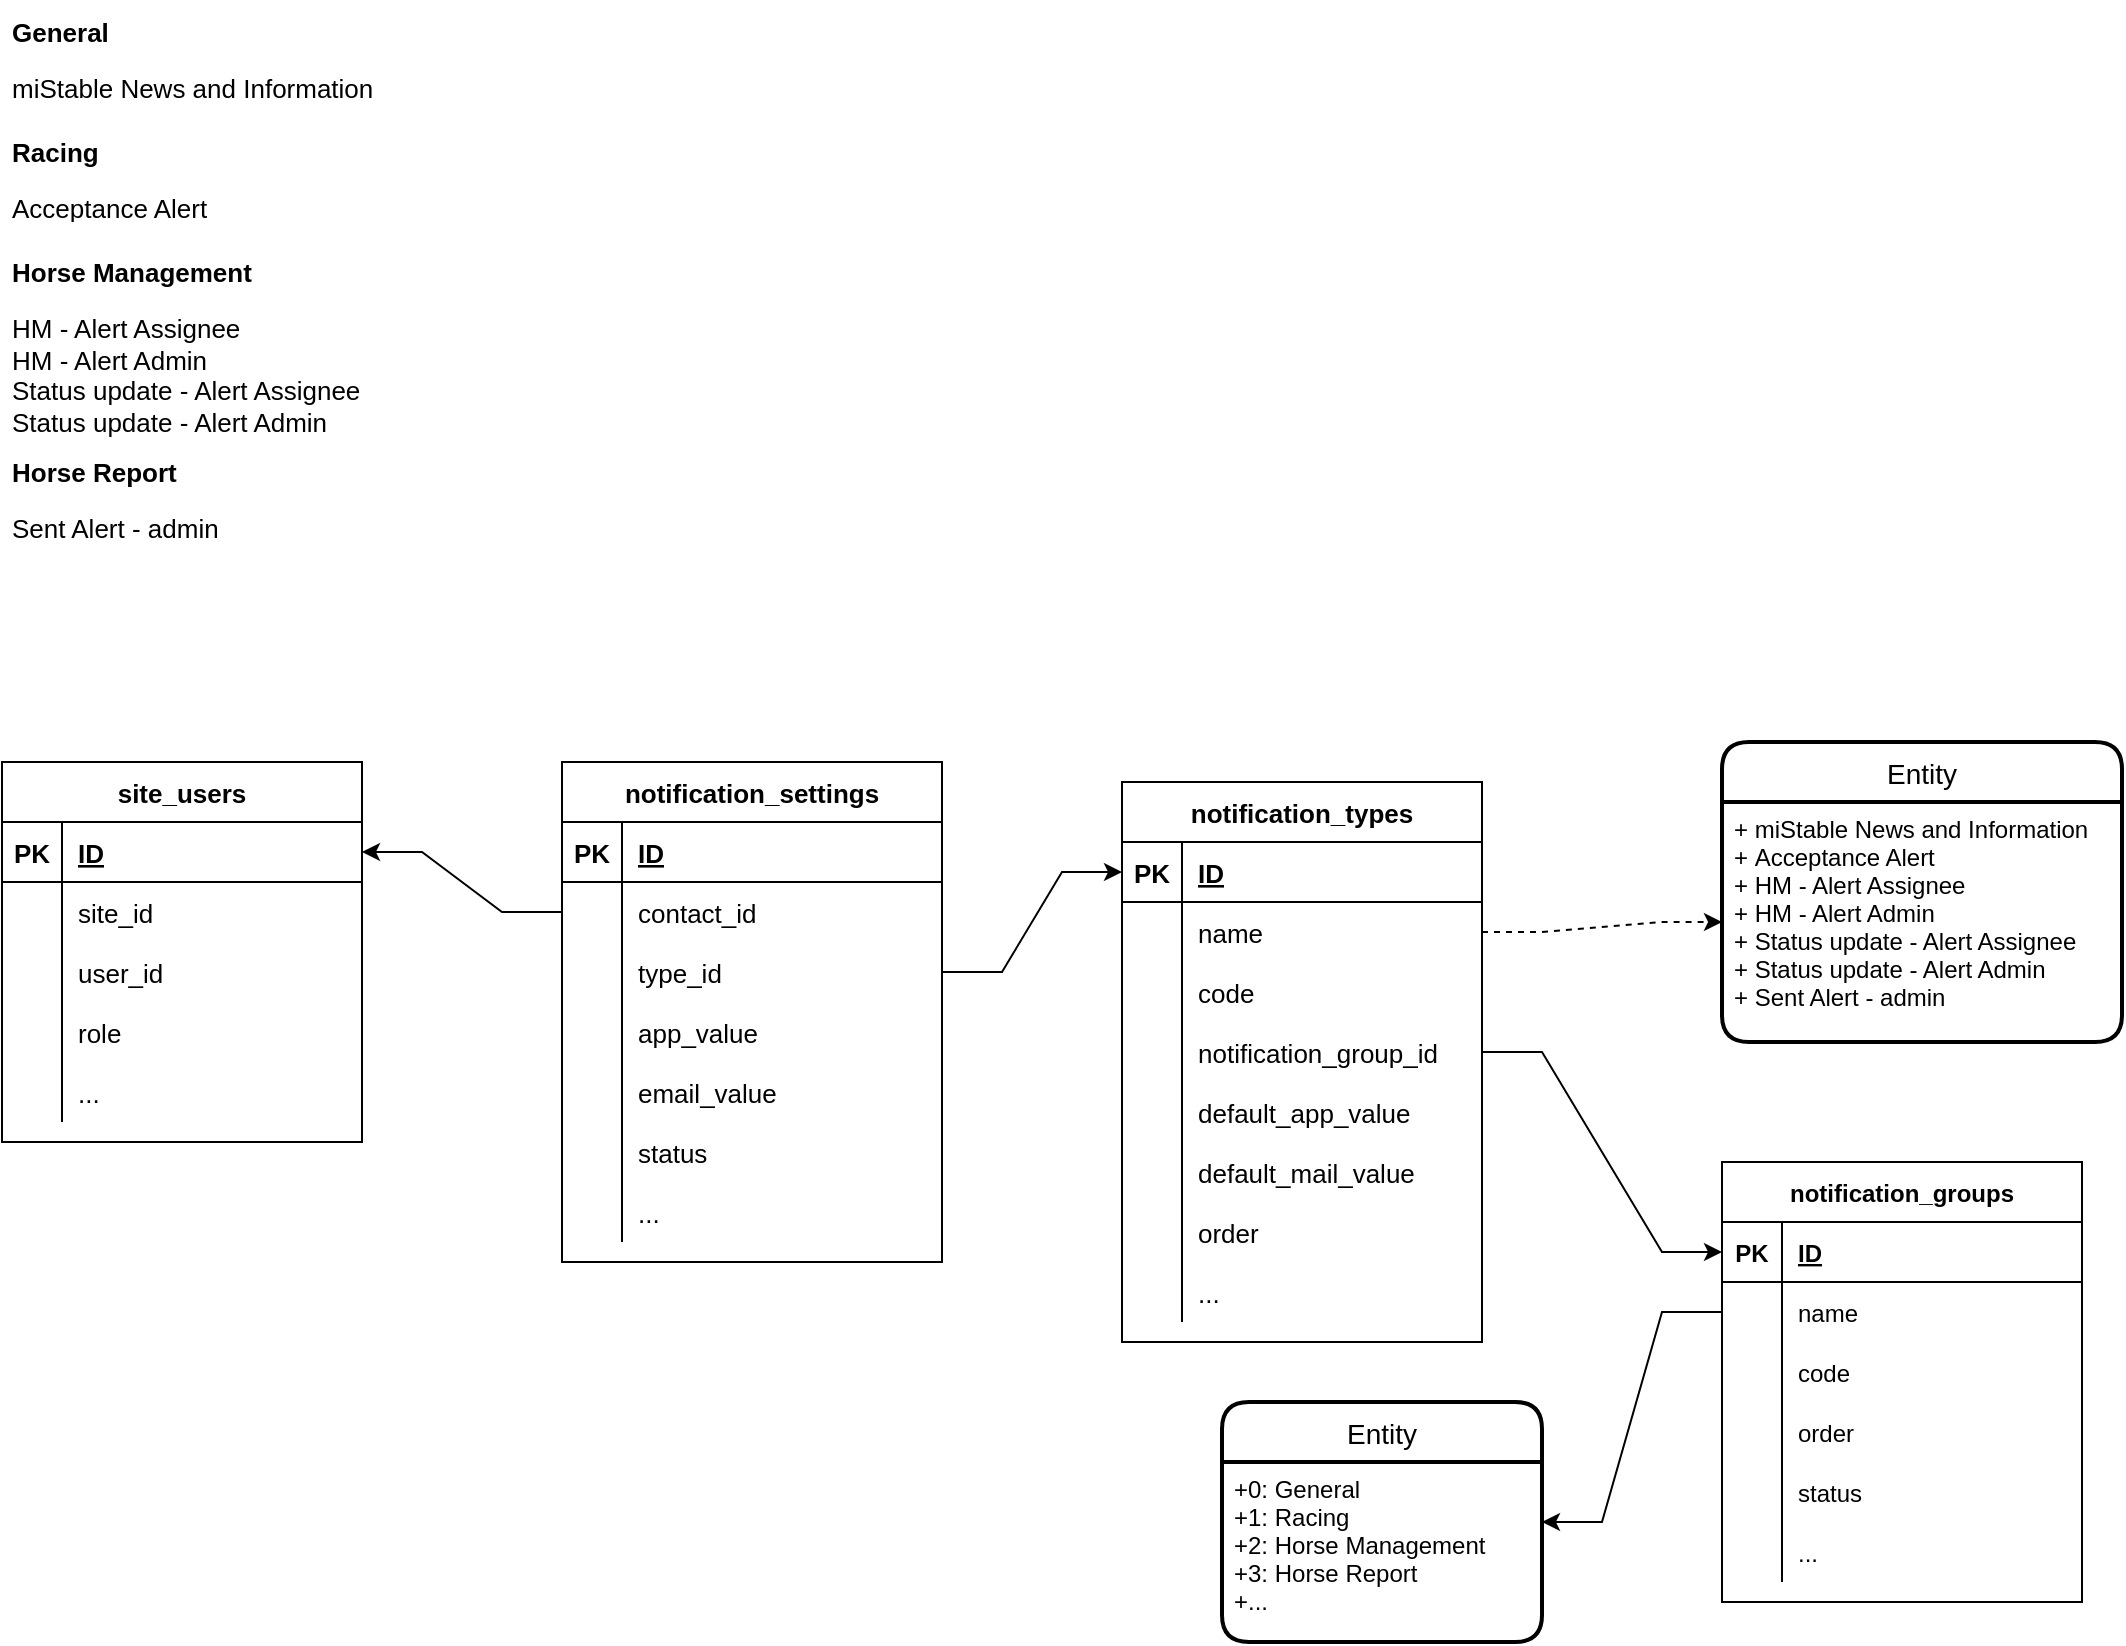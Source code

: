 <mxfile version="17.3.0" type="github">
  <diagram id="dDVrCmuTGW21ft8TkOyH" name="Page-1">
    <mxGraphModel dx="1183" dy="705" grid="1" gridSize="10" guides="1" tooltips="1" connect="1" arrows="1" fold="1" page="1" pageScale="1" pageWidth="1920" pageHeight="1200" background="none" math="0" shadow="0">
      <root>
        <mxCell id="0" />
        <mxCell id="1" parent="0" />
        <mxCell id="ISlZDc1GV_iiYRp_qeMH-1" value="&lt;h1 style=&quot;font-size: 13px;&quot;&gt;&lt;font style=&quot;font-size: 13px;&quot;&gt;General&lt;/font&gt;&lt;/h1&gt;&lt;p style=&quot;font-size: 13px;&quot;&gt;&lt;font style=&quot;font-size: 13px;&quot;&gt;miStable News and Information&lt;/font&gt;&lt;/p&gt;" style="text;html=1;strokeColor=none;fillColor=none;spacing=5;spacingTop=-31;whiteSpace=wrap;overflow=hidden;rounded=0;horizontal=1;fontSize=13;" parent="1" vertex="1">
          <mxGeometry x="80" y="40" width="190" height="30" as="geometry" />
        </mxCell>
        <mxCell id="ISlZDc1GV_iiYRp_qeMH-4" value="&lt;h1 style=&quot;font-size: 13px&quot;&gt;&lt;font style=&quot;font-size: 13px&quot;&gt;Racing&lt;/font&gt;&lt;/h1&gt;&lt;p style=&quot;font-size: 13px&quot;&gt;&lt;font style=&quot;font-size: 13px&quot;&gt;Acceptance Alert&lt;/font&gt;&lt;/p&gt;" style="text;html=1;strokeColor=none;fillColor=none;spacing=5;spacingTop=-31;whiteSpace=wrap;overflow=hidden;rounded=0;horizontal=1;fontSize=13;" parent="1" vertex="1">
          <mxGeometry x="80" y="100" width="190" height="30" as="geometry" />
        </mxCell>
        <mxCell id="ISlZDc1GV_iiYRp_qeMH-5" value="&lt;h1 style=&quot;font-size: 13px&quot;&gt;&lt;font style=&quot;font-size: 13px&quot;&gt;Horse Management&lt;/font&gt;&lt;/h1&gt;&lt;p style=&quot;font-size: 13px&quot;&gt;&lt;font style=&quot;font-size: 13px&quot;&gt;HM - Alert Assignee&lt;br&gt;HM - Alert Admin&lt;br&gt;Status update - Alert Assignee&lt;br&gt;Status update - Alert Admin&lt;br&gt;&lt;br&gt;&lt;/font&gt;&lt;/p&gt;" style="text;html=1;strokeColor=none;fillColor=none;spacing=5;spacingTop=-31;whiteSpace=wrap;overflow=hidden;rounded=0;horizontal=1;fontSize=13;" parent="1" vertex="1">
          <mxGeometry x="80" y="160" width="190" height="80" as="geometry" />
        </mxCell>
        <mxCell id="ISlZDc1GV_iiYRp_qeMH-6" value="&lt;h1 style=&quot;font-size: 13px&quot;&gt;&lt;font style=&quot;font-size: 13px&quot;&gt;Horse Report&lt;/font&gt;&lt;/h1&gt;&lt;p style=&quot;font-size: 13px&quot;&gt;&lt;font style=&quot;font-size: 13px&quot;&gt;Sent Alert - admin&lt;br&gt;&lt;br&gt;&lt;/font&gt;&lt;/p&gt;" style="text;html=1;strokeColor=none;fillColor=none;spacing=5;spacingTop=-31;whiteSpace=wrap;overflow=hidden;rounded=0;horizontal=1;fontSize=13;" parent="1" vertex="1">
          <mxGeometry x="80" y="260" width="190" height="30" as="geometry" />
        </mxCell>
        <mxCell id="ISlZDc1GV_iiYRp_qeMH-7" value="site_users" style="shape=table;startSize=30;container=1;collapsible=1;childLayout=tableLayout;fixedRows=1;rowLines=0;fontStyle=1;align=center;resizeLast=1;fontSize=13;" parent="1" vertex="1">
          <mxGeometry x="80" y="400" width="180" height="190" as="geometry" />
        </mxCell>
        <mxCell id="ISlZDc1GV_iiYRp_qeMH-8" value="" style="shape=tableRow;horizontal=0;startSize=0;swimlaneHead=0;swimlaneBody=0;fillColor=none;collapsible=0;dropTarget=0;points=[[0,0.5],[1,0.5]];portConstraint=eastwest;top=0;left=0;right=0;bottom=1;fontSize=13;" parent="ISlZDc1GV_iiYRp_qeMH-7" vertex="1">
          <mxGeometry y="30" width="180" height="30" as="geometry" />
        </mxCell>
        <mxCell id="ISlZDc1GV_iiYRp_qeMH-9" value="PK" style="shape=partialRectangle;connectable=0;fillColor=none;top=0;left=0;bottom=0;right=0;fontStyle=1;overflow=hidden;fontSize=13;" parent="ISlZDc1GV_iiYRp_qeMH-8" vertex="1">
          <mxGeometry width="30" height="30" as="geometry">
            <mxRectangle width="30" height="30" as="alternateBounds" />
          </mxGeometry>
        </mxCell>
        <mxCell id="ISlZDc1GV_iiYRp_qeMH-10" value="ID" style="shape=partialRectangle;connectable=0;fillColor=none;top=0;left=0;bottom=0;right=0;align=left;spacingLeft=6;fontStyle=5;overflow=hidden;fontSize=13;" parent="ISlZDc1GV_iiYRp_qeMH-8" vertex="1">
          <mxGeometry x="30" width="150" height="30" as="geometry">
            <mxRectangle width="150" height="30" as="alternateBounds" />
          </mxGeometry>
        </mxCell>
        <mxCell id="ISlZDc1GV_iiYRp_qeMH-11" value="" style="shape=tableRow;horizontal=0;startSize=0;swimlaneHead=0;swimlaneBody=0;fillColor=none;collapsible=0;dropTarget=0;points=[[0,0.5],[1,0.5]];portConstraint=eastwest;top=0;left=0;right=0;bottom=0;fontSize=13;" parent="ISlZDc1GV_iiYRp_qeMH-7" vertex="1">
          <mxGeometry y="60" width="180" height="30" as="geometry" />
        </mxCell>
        <mxCell id="ISlZDc1GV_iiYRp_qeMH-12" value="" style="shape=partialRectangle;connectable=0;fillColor=none;top=0;left=0;bottom=0;right=0;editable=1;overflow=hidden;fontSize=13;" parent="ISlZDc1GV_iiYRp_qeMH-11" vertex="1">
          <mxGeometry width="30" height="30" as="geometry">
            <mxRectangle width="30" height="30" as="alternateBounds" />
          </mxGeometry>
        </mxCell>
        <mxCell id="ISlZDc1GV_iiYRp_qeMH-13" value="site_id" style="shape=partialRectangle;connectable=0;fillColor=none;top=0;left=0;bottom=0;right=0;align=left;spacingLeft=6;overflow=hidden;fontSize=13;" parent="ISlZDc1GV_iiYRp_qeMH-11" vertex="1">
          <mxGeometry x="30" width="150" height="30" as="geometry">
            <mxRectangle width="150" height="30" as="alternateBounds" />
          </mxGeometry>
        </mxCell>
        <mxCell id="ISlZDc1GV_iiYRp_qeMH-14" value="" style="shape=tableRow;horizontal=0;startSize=0;swimlaneHead=0;swimlaneBody=0;fillColor=none;collapsible=0;dropTarget=0;points=[[0,0.5],[1,0.5]];portConstraint=eastwest;top=0;left=0;right=0;bottom=0;fontSize=13;" parent="ISlZDc1GV_iiYRp_qeMH-7" vertex="1">
          <mxGeometry y="90" width="180" height="30" as="geometry" />
        </mxCell>
        <mxCell id="ISlZDc1GV_iiYRp_qeMH-15" value="" style="shape=partialRectangle;connectable=0;fillColor=none;top=0;left=0;bottom=0;right=0;editable=1;overflow=hidden;fontSize=13;" parent="ISlZDc1GV_iiYRp_qeMH-14" vertex="1">
          <mxGeometry width="30" height="30" as="geometry">
            <mxRectangle width="30" height="30" as="alternateBounds" />
          </mxGeometry>
        </mxCell>
        <mxCell id="ISlZDc1GV_iiYRp_qeMH-16" value="user_id" style="shape=partialRectangle;connectable=0;fillColor=none;top=0;left=0;bottom=0;right=0;align=left;spacingLeft=6;overflow=hidden;fontSize=13;" parent="ISlZDc1GV_iiYRp_qeMH-14" vertex="1">
          <mxGeometry x="30" width="150" height="30" as="geometry">
            <mxRectangle width="150" height="30" as="alternateBounds" />
          </mxGeometry>
        </mxCell>
        <mxCell id="ISlZDc1GV_iiYRp_qeMH-17" value="" style="shape=tableRow;horizontal=0;startSize=0;swimlaneHead=0;swimlaneBody=0;fillColor=none;collapsible=0;dropTarget=0;points=[[0,0.5],[1,0.5]];portConstraint=eastwest;top=0;left=0;right=0;bottom=0;fontSize=13;" parent="ISlZDc1GV_iiYRp_qeMH-7" vertex="1">
          <mxGeometry y="120" width="180" height="30" as="geometry" />
        </mxCell>
        <mxCell id="ISlZDc1GV_iiYRp_qeMH-18" value="" style="shape=partialRectangle;connectable=0;fillColor=none;top=0;left=0;bottom=0;right=0;editable=1;overflow=hidden;fontSize=13;" parent="ISlZDc1GV_iiYRp_qeMH-17" vertex="1">
          <mxGeometry width="30" height="30" as="geometry">
            <mxRectangle width="30" height="30" as="alternateBounds" />
          </mxGeometry>
        </mxCell>
        <mxCell id="ISlZDc1GV_iiYRp_qeMH-19" value="role" style="shape=partialRectangle;connectable=0;fillColor=none;top=0;left=0;bottom=0;right=0;align=left;spacingLeft=6;overflow=hidden;fontSize=13;" parent="ISlZDc1GV_iiYRp_qeMH-17" vertex="1">
          <mxGeometry x="30" width="150" height="30" as="geometry">
            <mxRectangle width="150" height="30" as="alternateBounds" />
          </mxGeometry>
        </mxCell>
        <mxCell id="ISlZDc1GV_iiYRp_qeMH-89" value="" style="shape=tableRow;horizontal=0;startSize=0;swimlaneHead=0;swimlaneBody=0;fillColor=none;collapsible=0;dropTarget=0;points=[[0,0.5],[1,0.5]];portConstraint=eastwest;top=0;left=0;right=0;bottom=0;fontSize=13;" parent="ISlZDc1GV_iiYRp_qeMH-7" vertex="1">
          <mxGeometry y="150" width="180" height="30" as="geometry" />
        </mxCell>
        <mxCell id="ISlZDc1GV_iiYRp_qeMH-90" value="" style="shape=partialRectangle;connectable=0;fillColor=none;top=0;left=0;bottom=0;right=0;editable=1;overflow=hidden;fontSize=13;" parent="ISlZDc1GV_iiYRp_qeMH-89" vertex="1">
          <mxGeometry width="30" height="30" as="geometry">
            <mxRectangle width="30" height="30" as="alternateBounds" />
          </mxGeometry>
        </mxCell>
        <mxCell id="ISlZDc1GV_iiYRp_qeMH-91" value="..." style="shape=partialRectangle;connectable=0;fillColor=none;top=0;left=0;bottom=0;right=0;align=left;spacingLeft=6;overflow=hidden;fontSize=13;" parent="ISlZDc1GV_iiYRp_qeMH-89" vertex="1">
          <mxGeometry x="30" width="150" height="30" as="geometry">
            <mxRectangle width="150" height="30" as="alternateBounds" />
          </mxGeometry>
        </mxCell>
        <mxCell id="ISlZDc1GV_iiYRp_qeMH-39" value="notification_settings" style="shape=table;startSize=30;container=1;collapsible=1;childLayout=tableLayout;fixedRows=1;rowLines=0;fontStyle=1;align=center;resizeLast=1;fontSize=13;" parent="1" vertex="1">
          <mxGeometry x="360" y="400" width="190" height="250" as="geometry" />
        </mxCell>
        <mxCell id="ISlZDc1GV_iiYRp_qeMH-40" value="" style="shape=tableRow;horizontal=0;startSize=0;swimlaneHead=0;swimlaneBody=0;fillColor=none;collapsible=0;dropTarget=0;points=[[0,0.5],[1,0.5]];portConstraint=eastwest;top=0;left=0;right=0;bottom=1;fontSize=13;" parent="ISlZDc1GV_iiYRp_qeMH-39" vertex="1">
          <mxGeometry y="30" width="190" height="30" as="geometry" />
        </mxCell>
        <mxCell id="ISlZDc1GV_iiYRp_qeMH-41" value="PK" style="shape=partialRectangle;connectable=0;fillColor=none;top=0;left=0;bottom=0;right=0;fontStyle=1;overflow=hidden;fontSize=13;" parent="ISlZDc1GV_iiYRp_qeMH-40" vertex="1">
          <mxGeometry width="30" height="30" as="geometry">
            <mxRectangle width="30" height="30" as="alternateBounds" />
          </mxGeometry>
        </mxCell>
        <mxCell id="ISlZDc1GV_iiYRp_qeMH-42" value="ID" style="shape=partialRectangle;connectable=0;fillColor=none;top=0;left=0;bottom=0;right=0;align=left;spacingLeft=6;fontStyle=5;overflow=hidden;fontSize=13;" parent="ISlZDc1GV_iiYRp_qeMH-40" vertex="1">
          <mxGeometry x="30" width="160" height="30" as="geometry">
            <mxRectangle width="160" height="30" as="alternateBounds" />
          </mxGeometry>
        </mxCell>
        <mxCell id="ISlZDc1GV_iiYRp_qeMH-81" value="" style="shape=tableRow;horizontal=0;startSize=0;swimlaneHead=0;swimlaneBody=0;fillColor=none;collapsible=0;dropTarget=0;points=[[0,0.5],[1,0.5]];portConstraint=eastwest;top=0;left=0;right=0;bottom=0;fontSize=13;" parent="ISlZDc1GV_iiYRp_qeMH-39" vertex="1">
          <mxGeometry y="60" width="190" height="30" as="geometry" />
        </mxCell>
        <mxCell id="ISlZDc1GV_iiYRp_qeMH-82" value="" style="shape=partialRectangle;connectable=0;fillColor=none;top=0;left=0;bottom=0;right=0;editable=1;overflow=hidden;fontSize=13;" parent="ISlZDc1GV_iiYRp_qeMH-81" vertex="1">
          <mxGeometry width="30" height="30" as="geometry">
            <mxRectangle width="30" height="30" as="alternateBounds" />
          </mxGeometry>
        </mxCell>
        <mxCell id="ISlZDc1GV_iiYRp_qeMH-83" value="contact_id" style="shape=partialRectangle;connectable=0;fillColor=none;top=0;left=0;bottom=0;right=0;align=left;spacingLeft=6;overflow=hidden;fontSize=13;" parent="ISlZDc1GV_iiYRp_qeMH-81" vertex="1">
          <mxGeometry x="30" width="160" height="30" as="geometry">
            <mxRectangle width="160" height="30" as="alternateBounds" />
          </mxGeometry>
        </mxCell>
        <mxCell id="ISlZDc1GV_iiYRp_qeMH-72" value="" style="shape=tableRow;horizontal=0;startSize=0;swimlaneHead=0;swimlaneBody=0;fillColor=none;collapsible=0;dropTarget=0;points=[[0,0.5],[1,0.5]];portConstraint=eastwest;top=0;left=0;right=0;bottom=0;fontSize=13;" parent="ISlZDc1GV_iiYRp_qeMH-39" vertex="1">
          <mxGeometry y="90" width="190" height="30" as="geometry" />
        </mxCell>
        <mxCell id="ISlZDc1GV_iiYRp_qeMH-73" value="" style="shape=partialRectangle;connectable=0;fillColor=none;top=0;left=0;bottom=0;right=0;editable=1;overflow=hidden;fontSize=13;" parent="ISlZDc1GV_iiYRp_qeMH-72" vertex="1">
          <mxGeometry width="30" height="30" as="geometry">
            <mxRectangle width="30" height="30" as="alternateBounds" />
          </mxGeometry>
        </mxCell>
        <mxCell id="ISlZDc1GV_iiYRp_qeMH-74" value="type_id" style="shape=partialRectangle;connectable=0;fillColor=none;top=0;left=0;bottom=0;right=0;align=left;spacingLeft=6;overflow=hidden;fontSize=13;" parent="ISlZDc1GV_iiYRp_qeMH-72" vertex="1">
          <mxGeometry x="30" width="160" height="30" as="geometry">
            <mxRectangle width="160" height="30" as="alternateBounds" />
          </mxGeometry>
        </mxCell>
        <mxCell id="E7i15bh7eJtp5COzpJAj-7" value="" style="shape=tableRow;horizontal=0;startSize=0;swimlaneHead=0;swimlaneBody=0;fillColor=none;collapsible=0;dropTarget=0;points=[[0,0.5],[1,0.5]];portConstraint=eastwest;top=0;left=0;right=0;bottom=0;fontSize=13;" vertex="1" parent="ISlZDc1GV_iiYRp_qeMH-39">
          <mxGeometry y="120" width="190" height="30" as="geometry" />
        </mxCell>
        <mxCell id="E7i15bh7eJtp5COzpJAj-8" value="" style="shape=partialRectangle;connectable=0;fillColor=none;top=0;left=0;bottom=0;right=0;editable=1;overflow=hidden;fontSize=13;" vertex="1" parent="E7i15bh7eJtp5COzpJAj-7">
          <mxGeometry width="30" height="30" as="geometry">
            <mxRectangle width="30" height="30" as="alternateBounds" />
          </mxGeometry>
        </mxCell>
        <mxCell id="E7i15bh7eJtp5COzpJAj-9" value="app_value" style="shape=partialRectangle;connectable=0;fillColor=none;top=0;left=0;bottom=0;right=0;align=left;spacingLeft=6;overflow=hidden;fontSize=13;" vertex="1" parent="E7i15bh7eJtp5COzpJAj-7">
          <mxGeometry x="30" width="160" height="30" as="geometry">
            <mxRectangle width="160" height="30" as="alternateBounds" />
          </mxGeometry>
        </mxCell>
        <mxCell id="E7i15bh7eJtp5COzpJAj-10" value="" style="shape=tableRow;horizontal=0;startSize=0;swimlaneHead=0;swimlaneBody=0;fillColor=none;collapsible=0;dropTarget=0;points=[[0,0.5],[1,0.5]];portConstraint=eastwest;top=0;left=0;right=0;bottom=0;fontSize=13;" vertex="1" parent="ISlZDc1GV_iiYRp_qeMH-39">
          <mxGeometry y="150" width="190" height="30" as="geometry" />
        </mxCell>
        <mxCell id="E7i15bh7eJtp5COzpJAj-11" value="" style="shape=partialRectangle;connectable=0;fillColor=none;top=0;left=0;bottom=0;right=0;editable=1;overflow=hidden;fontSize=13;" vertex="1" parent="E7i15bh7eJtp5COzpJAj-10">
          <mxGeometry width="30" height="30" as="geometry">
            <mxRectangle width="30" height="30" as="alternateBounds" />
          </mxGeometry>
        </mxCell>
        <mxCell id="E7i15bh7eJtp5COzpJAj-12" value="email_value" style="shape=partialRectangle;connectable=0;fillColor=none;top=0;left=0;bottom=0;right=0;align=left;spacingLeft=6;overflow=hidden;fontSize=13;" vertex="1" parent="E7i15bh7eJtp5COzpJAj-10">
          <mxGeometry x="30" width="160" height="30" as="geometry">
            <mxRectangle width="160" height="30" as="alternateBounds" />
          </mxGeometry>
        </mxCell>
        <mxCell id="E7i15bh7eJtp5COzpJAj-4" value="" style="shape=tableRow;horizontal=0;startSize=0;swimlaneHead=0;swimlaneBody=0;fillColor=none;collapsible=0;dropTarget=0;points=[[0,0.5],[1,0.5]];portConstraint=eastwest;top=0;left=0;right=0;bottom=0;fontSize=13;" vertex="1" parent="ISlZDc1GV_iiYRp_qeMH-39">
          <mxGeometry y="180" width="190" height="30" as="geometry" />
        </mxCell>
        <mxCell id="E7i15bh7eJtp5COzpJAj-5" value="" style="shape=partialRectangle;connectable=0;fillColor=none;top=0;left=0;bottom=0;right=0;editable=1;overflow=hidden;fontSize=13;" vertex="1" parent="E7i15bh7eJtp5COzpJAj-4">
          <mxGeometry width="30" height="30" as="geometry">
            <mxRectangle width="30" height="30" as="alternateBounds" />
          </mxGeometry>
        </mxCell>
        <mxCell id="E7i15bh7eJtp5COzpJAj-6" value="status" style="shape=partialRectangle;connectable=0;fillColor=none;top=0;left=0;bottom=0;right=0;align=left;spacingLeft=6;overflow=hidden;fontSize=13;" vertex="1" parent="E7i15bh7eJtp5COzpJAj-4">
          <mxGeometry x="30" width="160" height="30" as="geometry">
            <mxRectangle width="160" height="30" as="alternateBounds" />
          </mxGeometry>
        </mxCell>
        <mxCell id="ISlZDc1GV_iiYRp_qeMH-96" value="" style="shape=tableRow;horizontal=0;startSize=0;swimlaneHead=0;swimlaneBody=0;fillColor=none;collapsible=0;dropTarget=0;points=[[0,0.5],[1,0.5]];portConstraint=eastwest;top=0;left=0;right=0;bottom=0;fontSize=13;" parent="ISlZDc1GV_iiYRp_qeMH-39" vertex="1">
          <mxGeometry y="210" width="190" height="30" as="geometry" />
        </mxCell>
        <mxCell id="ISlZDc1GV_iiYRp_qeMH-97" value="" style="shape=partialRectangle;connectable=0;fillColor=none;top=0;left=0;bottom=0;right=0;editable=1;overflow=hidden;fontSize=13;" parent="ISlZDc1GV_iiYRp_qeMH-96" vertex="1">
          <mxGeometry width="30" height="30" as="geometry">
            <mxRectangle width="30" height="30" as="alternateBounds" />
          </mxGeometry>
        </mxCell>
        <mxCell id="ISlZDc1GV_iiYRp_qeMH-98" value="..." style="shape=partialRectangle;connectable=0;fillColor=none;top=0;left=0;bottom=0;right=0;align=left;spacingLeft=6;overflow=hidden;fontSize=13;" parent="ISlZDc1GV_iiYRp_qeMH-96" vertex="1">
          <mxGeometry x="30" width="160" height="30" as="geometry">
            <mxRectangle width="160" height="30" as="alternateBounds" />
          </mxGeometry>
        </mxCell>
        <mxCell id="ISlZDc1GV_iiYRp_qeMH-86" value="Entity" style="swimlane;childLayout=stackLayout;horizontal=1;startSize=30;horizontalStack=0;rounded=1;fontSize=14;fontStyle=0;strokeWidth=2;resizeParent=0;resizeLast=1;shadow=0;dashed=0;align=center;" parent="1" vertex="1">
          <mxGeometry x="690" y="720" width="160" height="120" as="geometry" />
        </mxCell>
        <mxCell id="ISlZDc1GV_iiYRp_qeMH-87" value="+0: General&#xa;+1: Racing&#xa;+2: Horse Management&#xa;+3: Horse Report&#xa;+..." style="align=left;strokeColor=none;fillColor=none;spacingLeft=4;fontSize=12;verticalAlign=top;resizable=0;rotatable=0;part=1;" parent="ISlZDc1GV_iiYRp_qeMH-86" vertex="1">
          <mxGeometry y="30" width="160" height="90" as="geometry" />
        </mxCell>
        <mxCell id="ISlZDc1GV_iiYRp_qeMH-103" style="edgeStyle=entityRelationEdgeStyle;rounded=0;orthogonalLoop=1;jettySize=auto;html=1;exitX=0;exitY=0.5;exitDx=0;exitDy=0;entryX=1;entryY=0.5;entryDx=0;entryDy=0;fontSize=13;" parent="1" source="ISlZDc1GV_iiYRp_qeMH-81" target="ISlZDc1GV_iiYRp_qeMH-8" edge="1">
          <mxGeometry relative="1" as="geometry" />
        </mxCell>
        <mxCell id="ISlZDc1GV_iiYRp_qeMH-104" value="notification_types" style="shape=table;startSize=30;container=1;collapsible=1;childLayout=tableLayout;fixedRows=1;rowLines=0;fontStyle=1;align=center;resizeLast=1;fontSize=13;" parent="1" vertex="1">
          <mxGeometry x="640" y="410" width="180" height="280" as="geometry" />
        </mxCell>
        <mxCell id="ISlZDc1GV_iiYRp_qeMH-105" value="" style="shape=tableRow;horizontal=0;startSize=0;swimlaneHead=0;swimlaneBody=0;fillColor=none;collapsible=0;dropTarget=0;points=[[0,0.5],[1,0.5]];portConstraint=eastwest;top=0;left=0;right=0;bottom=1;fontSize=13;" parent="ISlZDc1GV_iiYRp_qeMH-104" vertex="1">
          <mxGeometry y="30" width="180" height="30" as="geometry" />
        </mxCell>
        <mxCell id="ISlZDc1GV_iiYRp_qeMH-106" value="PK" style="shape=partialRectangle;connectable=0;fillColor=none;top=0;left=0;bottom=0;right=0;fontStyle=1;overflow=hidden;fontSize=13;" parent="ISlZDc1GV_iiYRp_qeMH-105" vertex="1">
          <mxGeometry width="30" height="30" as="geometry">
            <mxRectangle width="30" height="30" as="alternateBounds" />
          </mxGeometry>
        </mxCell>
        <mxCell id="ISlZDc1GV_iiYRp_qeMH-107" value="ID" style="shape=partialRectangle;connectable=0;fillColor=none;top=0;left=0;bottom=0;right=0;align=left;spacingLeft=6;fontStyle=5;overflow=hidden;fontSize=13;" parent="ISlZDc1GV_iiYRp_qeMH-105" vertex="1">
          <mxGeometry x="30" width="150" height="30" as="geometry">
            <mxRectangle width="150" height="30" as="alternateBounds" />
          </mxGeometry>
        </mxCell>
        <mxCell id="ISlZDc1GV_iiYRp_qeMH-108" value="" style="shape=tableRow;horizontal=0;startSize=0;swimlaneHead=0;swimlaneBody=0;fillColor=none;collapsible=0;dropTarget=0;points=[[0,0.5],[1,0.5]];portConstraint=eastwest;top=0;left=0;right=0;bottom=0;fontSize=13;" parent="ISlZDc1GV_iiYRp_qeMH-104" vertex="1">
          <mxGeometry y="60" width="180" height="30" as="geometry" />
        </mxCell>
        <mxCell id="ISlZDc1GV_iiYRp_qeMH-109" value="" style="shape=partialRectangle;connectable=0;fillColor=none;top=0;left=0;bottom=0;right=0;editable=1;overflow=hidden;fontSize=13;" parent="ISlZDc1GV_iiYRp_qeMH-108" vertex="1">
          <mxGeometry width="30" height="30" as="geometry">
            <mxRectangle width="30" height="30" as="alternateBounds" />
          </mxGeometry>
        </mxCell>
        <mxCell id="ISlZDc1GV_iiYRp_qeMH-110" value="name" style="shape=partialRectangle;connectable=0;fillColor=none;top=0;left=0;bottom=0;right=0;align=left;spacingLeft=6;overflow=hidden;fontSize=13;" parent="ISlZDc1GV_iiYRp_qeMH-108" vertex="1">
          <mxGeometry x="30" width="150" height="30" as="geometry">
            <mxRectangle width="150" height="30" as="alternateBounds" />
          </mxGeometry>
        </mxCell>
        <mxCell id="E7i15bh7eJtp5COzpJAj-1" value="" style="shape=tableRow;horizontal=0;startSize=0;swimlaneHead=0;swimlaneBody=0;fillColor=none;collapsible=0;dropTarget=0;points=[[0,0.5],[1,0.5]];portConstraint=eastwest;top=0;left=0;right=0;bottom=0;fontSize=13;" vertex="1" parent="ISlZDc1GV_iiYRp_qeMH-104">
          <mxGeometry y="90" width="180" height="30" as="geometry" />
        </mxCell>
        <mxCell id="E7i15bh7eJtp5COzpJAj-2" value="" style="shape=partialRectangle;connectable=0;fillColor=none;top=0;left=0;bottom=0;right=0;editable=1;overflow=hidden;fontSize=13;" vertex="1" parent="E7i15bh7eJtp5COzpJAj-1">
          <mxGeometry width="30" height="30" as="geometry">
            <mxRectangle width="30" height="30" as="alternateBounds" />
          </mxGeometry>
        </mxCell>
        <mxCell id="E7i15bh7eJtp5COzpJAj-3" value="code" style="shape=partialRectangle;connectable=0;fillColor=none;top=0;left=0;bottom=0;right=0;align=left;spacingLeft=6;overflow=hidden;fontSize=13;" vertex="1" parent="E7i15bh7eJtp5COzpJAj-1">
          <mxGeometry x="30" width="150" height="30" as="geometry">
            <mxRectangle width="150" height="30" as="alternateBounds" />
          </mxGeometry>
        </mxCell>
        <mxCell id="ISlZDc1GV_iiYRp_qeMH-57" value="" style="shape=tableRow;horizontal=0;startSize=0;swimlaneHead=0;swimlaneBody=0;fillColor=none;collapsible=0;dropTarget=0;points=[[0,0.5],[1,0.5]];portConstraint=eastwest;top=0;left=0;right=0;bottom=0;fontSize=13;" parent="ISlZDc1GV_iiYRp_qeMH-104" vertex="1">
          <mxGeometry y="120" width="180" height="30" as="geometry" />
        </mxCell>
        <mxCell id="ISlZDc1GV_iiYRp_qeMH-58" value="" style="shape=partialRectangle;connectable=0;fillColor=none;top=0;left=0;bottom=0;right=0;editable=1;overflow=hidden;fontSize=13;" parent="ISlZDc1GV_iiYRp_qeMH-57" vertex="1">
          <mxGeometry width="30" height="30" as="geometry">
            <mxRectangle width="30" height="30" as="alternateBounds" />
          </mxGeometry>
        </mxCell>
        <mxCell id="ISlZDc1GV_iiYRp_qeMH-59" value="notification_group_id" style="shape=partialRectangle;connectable=0;fillColor=none;top=0;left=0;bottom=0;right=0;align=left;spacingLeft=6;overflow=hidden;fontSize=13;" parent="ISlZDc1GV_iiYRp_qeMH-57" vertex="1">
          <mxGeometry x="30" width="150" height="30" as="geometry">
            <mxRectangle width="150" height="30" as="alternateBounds" />
          </mxGeometry>
        </mxCell>
        <mxCell id="ISlZDc1GV_iiYRp_qeMH-114" value="" style="shape=tableRow;horizontal=0;startSize=0;swimlaneHead=0;swimlaneBody=0;fillColor=none;collapsible=0;dropTarget=0;points=[[0,0.5],[1,0.5]];portConstraint=eastwest;top=0;left=0;right=0;bottom=0;fontSize=13;" parent="ISlZDc1GV_iiYRp_qeMH-104" vertex="1">
          <mxGeometry y="150" width="180" height="30" as="geometry" />
        </mxCell>
        <mxCell id="ISlZDc1GV_iiYRp_qeMH-115" value="" style="shape=partialRectangle;connectable=0;fillColor=none;top=0;left=0;bottom=0;right=0;editable=1;overflow=hidden;fontSize=13;" parent="ISlZDc1GV_iiYRp_qeMH-114" vertex="1">
          <mxGeometry width="30" height="30" as="geometry">
            <mxRectangle width="30" height="30" as="alternateBounds" />
          </mxGeometry>
        </mxCell>
        <mxCell id="ISlZDc1GV_iiYRp_qeMH-116" value="default_app_value" style="shape=partialRectangle;connectable=0;fillColor=none;top=0;left=0;bottom=0;right=0;align=left;spacingLeft=6;overflow=hidden;fontSize=13;" parent="ISlZDc1GV_iiYRp_qeMH-114" vertex="1">
          <mxGeometry x="30" width="150" height="30" as="geometry">
            <mxRectangle width="150" height="30" as="alternateBounds" />
          </mxGeometry>
        </mxCell>
        <mxCell id="E7i15bh7eJtp5COzpJAj-31" value="" style="shape=tableRow;horizontal=0;startSize=0;swimlaneHead=0;swimlaneBody=0;fillColor=none;collapsible=0;dropTarget=0;points=[[0,0.5],[1,0.5]];portConstraint=eastwest;top=0;left=0;right=0;bottom=0;fontSize=13;" vertex="1" parent="ISlZDc1GV_iiYRp_qeMH-104">
          <mxGeometry y="180" width="180" height="30" as="geometry" />
        </mxCell>
        <mxCell id="E7i15bh7eJtp5COzpJAj-32" value="" style="shape=partialRectangle;connectable=0;fillColor=none;top=0;left=0;bottom=0;right=0;editable=1;overflow=hidden;fontSize=13;" vertex="1" parent="E7i15bh7eJtp5COzpJAj-31">
          <mxGeometry width="30" height="30" as="geometry">
            <mxRectangle width="30" height="30" as="alternateBounds" />
          </mxGeometry>
        </mxCell>
        <mxCell id="E7i15bh7eJtp5COzpJAj-33" value="default_mail_value" style="shape=partialRectangle;connectable=0;fillColor=none;top=0;left=0;bottom=0;right=0;align=left;spacingLeft=6;overflow=hidden;fontSize=13;" vertex="1" parent="E7i15bh7eJtp5COzpJAj-31">
          <mxGeometry x="30" width="150" height="30" as="geometry">
            <mxRectangle width="150" height="30" as="alternateBounds" />
          </mxGeometry>
        </mxCell>
        <mxCell id="E7i15bh7eJtp5COzpJAj-37" value="" style="shape=tableRow;horizontal=0;startSize=0;swimlaneHead=0;swimlaneBody=0;fillColor=none;collapsible=0;dropTarget=0;points=[[0,0.5],[1,0.5]];portConstraint=eastwest;top=0;left=0;right=0;bottom=0;fontSize=13;" vertex="1" parent="ISlZDc1GV_iiYRp_qeMH-104">
          <mxGeometry y="210" width="180" height="30" as="geometry" />
        </mxCell>
        <mxCell id="E7i15bh7eJtp5COzpJAj-38" value="" style="shape=partialRectangle;connectable=0;fillColor=none;top=0;left=0;bottom=0;right=0;editable=1;overflow=hidden;fontSize=13;" vertex="1" parent="E7i15bh7eJtp5COzpJAj-37">
          <mxGeometry width="30" height="30" as="geometry">
            <mxRectangle width="30" height="30" as="alternateBounds" />
          </mxGeometry>
        </mxCell>
        <mxCell id="E7i15bh7eJtp5COzpJAj-39" value="order" style="shape=partialRectangle;connectable=0;fillColor=none;top=0;left=0;bottom=0;right=0;align=left;spacingLeft=6;overflow=hidden;fontSize=13;" vertex="1" parent="E7i15bh7eJtp5COzpJAj-37">
          <mxGeometry x="30" width="150" height="30" as="geometry">
            <mxRectangle width="150" height="30" as="alternateBounds" />
          </mxGeometry>
        </mxCell>
        <mxCell id="E7i15bh7eJtp5COzpJAj-34" value="" style="shape=tableRow;horizontal=0;startSize=0;swimlaneHead=0;swimlaneBody=0;fillColor=none;collapsible=0;dropTarget=0;points=[[0,0.5],[1,0.5]];portConstraint=eastwest;top=0;left=0;right=0;bottom=0;fontSize=13;" vertex="1" parent="ISlZDc1GV_iiYRp_qeMH-104">
          <mxGeometry y="240" width="180" height="30" as="geometry" />
        </mxCell>
        <mxCell id="E7i15bh7eJtp5COzpJAj-35" value="" style="shape=partialRectangle;connectable=0;fillColor=none;top=0;left=0;bottom=0;right=0;editable=1;overflow=hidden;fontSize=13;" vertex="1" parent="E7i15bh7eJtp5COzpJAj-34">
          <mxGeometry width="30" height="30" as="geometry">
            <mxRectangle width="30" height="30" as="alternateBounds" />
          </mxGeometry>
        </mxCell>
        <mxCell id="E7i15bh7eJtp5COzpJAj-36" value="..." style="shape=partialRectangle;connectable=0;fillColor=none;top=0;left=0;bottom=0;right=0;align=left;spacingLeft=6;overflow=hidden;fontSize=13;" vertex="1" parent="E7i15bh7eJtp5COzpJAj-34">
          <mxGeometry x="30" width="150" height="30" as="geometry">
            <mxRectangle width="150" height="30" as="alternateBounds" />
          </mxGeometry>
        </mxCell>
        <mxCell id="ISlZDc1GV_iiYRp_qeMH-117" value="Entity" style="swimlane;childLayout=stackLayout;horizontal=1;startSize=30;horizontalStack=0;rounded=1;fontSize=14;fontStyle=0;strokeWidth=2;resizeParent=0;resizeLast=1;shadow=0;dashed=0;align=center;" parent="1" vertex="1">
          <mxGeometry x="940" y="390" width="200" height="150" as="geometry" />
        </mxCell>
        <mxCell id="ISlZDc1GV_iiYRp_qeMH-118" value="+ miStable News and Information&#xa;+ Acceptance Alert&#xa;+ HM - Alert Assignee&#xa;+ HM - Alert Admin&#xa;+ Status update - Alert Assignee&#xa;+ Status update - Alert Admin&#xa;+ Sent Alert - admin" style="align=left;strokeColor=none;fillColor=none;spacingLeft=4;fontSize=12;verticalAlign=top;resizable=0;rotatable=0;part=1;" parent="ISlZDc1GV_iiYRp_qeMH-117" vertex="1">
          <mxGeometry y="30" width="200" height="120" as="geometry" />
        </mxCell>
        <mxCell id="ISlZDc1GV_iiYRp_qeMH-119" style="edgeStyle=entityRelationEdgeStyle;rounded=0;orthogonalLoop=1;jettySize=auto;html=1;entryX=0;entryY=0.5;entryDx=0;entryDy=0;fontSize=13;dashed=1;" parent="1" source="ISlZDc1GV_iiYRp_qeMH-108" target="ISlZDc1GV_iiYRp_qeMH-118" edge="1">
          <mxGeometry relative="1" as="geometry" />
        </mxCell>
        <mxCell id="ISlZDc1GV_iiYRp_qeMH-120" style="edgeStyle=entityRelationEdgeStyle;rounded=0;orthogonalLoop=1;jettySize=auto;html=1;entryX=0;entryY=0.5;entryDx=0;entryDy=0;fontSize=13;" parent="1" source="ISlZDc1GV_iiYRp_qeMH-72" target="ISlZDc1GV_iiYRp_qeMH-105" edge="1">
          <mxGeometry relative="1" as="geometry" />
        </mxCell>
        <mxCell id="E7i15bh7eJtp5COzpJAj-13" value="notification_groups" style="shape=table;startSize=30;container=1;collapsible=1;childLayout=tableLayout;fixedRows=1;rowLines=0;fontStyle=1;align=center;resizeLast=1;" vertex="1" parent="1">
          <mxGeometry x="940" y="600" width="180" height="220" as="geometry" />
        </mxCell>
        <mxCell id="E7i15bh7eJtp5COzpJAj-14" value="" style="shape=tableRow;horizontal=0;startSize=0;swimlaneHead=0;swimlaneBody=0;fillColor=none;collapsible=0;dropTarget=0;points=[[0,0.5],[1,0.5]];portConstraint=eastwest;top=0;left=0;right=0;bottom=1;" vertex="1" parent="E7i15bh7eJtp5COzpJAj-13">
          <mxGeometry y="30" width="180" height="30" as="geometry" />
        </mxCell>
        <mxCell id="E7i15bh7eJtp5COzpJAj-15" value="PK" style="shape=partialRectangle;connectable=0;fillColor=none;top=0;left=0;bottom=0;right=0;fontStyle=1;overflow=hidden;" vertex="1" parent="E7i15bh7eJtp5COzpJAj-14">
          <mxGeometry width="30" height="30" as="geometry">
            <mxRectangle width="30" height="30" as="alternateBounds" />
          </mxGeometry>
        </mxCell>
        <mxCell id="E7i15bh7eJtp5COzpJAj-16" value="ID" style="shape=partialRectangle;connectable=0;fillColor=none;top=0;left=0;bottom=0;right=0;align=left;spacingLeft=6;fontStyle=5;overflow=hidden;" vertex="1" parent="E7i15bh7eJtp5COzpJAj-14">
          <mxGeometry x="30" width="150" height="30" as="geometry">
            <mxRectangle width="150" height="30" as="alternateBounds" />
          </mxGeometry>
        </mxCell>
        <mxCell id="E7i15bh7eJtp5COzpJAj-17" value="" style="shape=tableRow;horizontal=0;startSize=0;swimlaneHead=0;swimlaneBody=0;fillColor=none;collapsible=0;dropTarget=0;points=[[0,0.5],[1,0.5]];portConstraint=eastwest;top=0;left=0;right=0;bottom=0;" vertex="1" parent="E7i15bh7eJtp5COzpJAj-13">
          <mxGeometry y="60" width="180" height="30" as="geometry" />
        </mxCell>
        <mxCell id="E7i15bh7eJtp5COzpJAj-18" value="" style="shape=partialRectangle;connectable=0;fillColor=none;top=0;left=0;bottom=0;right=0;editable=1;overflow=hidden;" vertex="1" parent="E7i15bh7eJtp5COzpJAj-17">
          <mxGeometry width="30" height="30" as="geometry">
            <mxRectangle width="30" height="30" as="alternateBounds" />
          </mxGeometry>
        </mxCell>
        <mxCell id="E7i15bh7eJtp5COzpJAj-19" value="name" style="shape=partialRectangle;connectable=0;fillColor=none;top=0;left=0;bottom=0;right=0;align=left;spacingLeft=6;overflow=hidden;" vertex="1" parent="E7i15bh7eJtp5COzpJAj-17">
          <mxGeometry x="30" width="150" height="30" as="geometry">
            <mxRectangle width="150" height="30" as="alternateBounds" />
          </mxGeometry>
        </mxCell>
        <mxCell id="E7i15bh7eJtp5COzpJAj-20" value="" style="shape=tableRow;horizontal=0;startSize=0;swimlaneHead=0;swimlaneBody=0;fillColor=none;collapsible=0;dropTarget=0;points=[[0,0.5],[1,0.5]];portConstraint=eastwest;top=0;left=0;right=0;bottom=0;" vertex="1" parent="E7i15bh7eJtp5COzpJAj-13">
          <mxGeometry y="90" width="180" height="30" as="geometry" />
        </mxCell>
        <mxCell id="E7i15bh7eJtp5COzpJAj-21" value="" style="shape=partialRectangle;connectable=0;fillColor=none;top=0;left=0;bottom=0;right=0;editable=1;overflow=hidden;" vertex="1" parent="E7i15bh7eJtp5COzpJAj-20">
          <mxGeometry width="30" height="30" as="geometry">
            <mxRectangle width="30" height="30" as="alternateBounds" />
          </mxGeometry>
        </mxCell>
        <mxCell id="E7i15bh7eJtp5COzpJAj-22" value="code" style="shape=partialRectangle;connectable=0;fillColor=none;top=0;left=0;bottom=0;right=0;align=left;spacingLeft=6;overflow=hidden;" vertex="1" parent="E7i15bh7eJtp5COzpJAj-20">
          <mxGeometry x="30" width="150" height="30" as="geometry">
            <mxRectangle width="150" height="30" as="alternateBounds" />
          </mxGeometry>
        </mxCell>
        <mxCell id="E7i15bh7eJtp5COzpJAj-40" value="" style="shape=tableRow;horizontal=0;startSize=0;swimlaneHead=0;swimlaneBody=0;fillColor=none;collapsible=0;dropTarget=0;points=[[0,0.5],[1,0.5]];portConstraint=eastwest;top=0;left=0;right=0;bottom=0;" vertex="1" parent="E7i15bh7eJtp5COzpJAj-13">
          <mxGeometry y="120" width="180" height="30" as="geometry" />
        </mxCell>
        <mxCell id="E7i15bh7eJtp5COzpJAj-41" value="" style="shape=partialRectangle;connectable=0;fillColor=none;top=0;left=0;bottom=0;right=0;editable=1;overflow=hidden;" vertex="1" parent="E7i15bh7eJtp5COzpJAj-40">
          <mxGeometry width="30" height="30" as="geometry">
            <mxRectangle width="30" height="30" as="alternateBounds" />
          </mxGeometry>
        </mxCell>
        <mxCell id="E7i15bh7eJtp5COzpJAj-42" value="order" style="shape=partialRectangle;connectable=0;fillColor=none;top=0;left=0;bottom=0;right=0;align=left;spacingLeft=6;overflow=hidden;" vertex="1" parent="E7i15bh7eJtp5COzpJAj-40">
          <mxGeometry x="30" width="150" height="30" as="geometry">
            <mxRectangle width="150" height="30" as="alternateBounds" />
          </mxGeometry>
        </mxCell>
        <mxCell id="E7i15bh7eJtp5COzpJAj-23" value="" style="shape=tableRow;horizontal=0;startSize=0;swimlaneHead=0;swimlaneBody=0;fillColor=none;collapsible=0;dropTarget=0;points=[[0,0.5],[1,0.5]];portConstraint=eastwest;top=0;left=0;right=0;bottom=0;" vertex="1" parent="E7i15bh7eJtp5COzpJAj-13">
          <mxGeometry y="150" width="180" height="30" as="geometry" />
        </mxCell>
        <mxCell id="E7i15bh7eJtp5COzpJAj-24" value="" style="shape=partialRectangle;connectable=0;fillColor=none;top=0;left=0;bottom=0;right=0;editable=1;overflow=hidden;" vertex="1" parent="E7i15bh7eJtp5COzpJAj-23">
          <mxGeometry width="30" height="30" as="geometry">
            <mxRectangle width="30" height="30" as="alternateBounds" />
          </mxGeometry>
        </mxCell>
        <mxCell id="E7i15bh7eJtp5COzpJAj-25" value="status" style="shape=partialRectangle;connectable=0;fillColor=none;top=0;left=0;bottom=0;right=0;align=left;spacingLeft=6;overflow=hidden;" vertex="1" parent="E7i15bh7eJtp5COzpJAj-23">
          <mxGeometry x="30" width="150" height="30" as="geometry">
            <mxRectangle width="150" height="30" as="alternateBounds" />
          </mxGeometry>
        </mxCell>
        <mxCell id="E7i15bh7eJtp5COzpJAj-26" value="" style="shape=tableRow;horizontal=0;startSize=0;swimlaneHead=0;swimlaneBody=0;fillColor=none;collapsible=0;dropTarget=0;points=[[0,0.5],[1,0.5]];portConstraint=eastwest;top=0;left=0;right=0;bottom=0;" vertex="1" parent="E7i15bh7eJtp5COzpJAj-13">
          <mxGeometry y="180" width="180" height="30" as="geometry" />
        </mxCell>
        <mxCell id="E7i15bh7eJtp5COzpJAj-27" value="" style="shape=partialRectangle;connectable=0;fillColor=none;top=0;left=0;bottom=0;right=0;editable=1;overflow=hidden;" vertex="1" parent="E7i15bh7eJtp5COzpJAj-26">
          <mxGeometry width="30" height="30" as="geometry">
            <mxRectangle width="30" height="30" as="alternateBounds" />
          </mxGeometry>
        </mxCell>
        <mxCell id="E7i15bh7eJtp5COzpJAj-28" value="..." style="shape=partialRectangle;connectable=0;fillColor=none;top=0;left=0;bottom=0;right=0;align=left;spacingLeft=6;overflow=hidden;" vertex="1" parent="E7i15bh7eJtp5COzpJAj-26">
          <mxGeometry x="30" width="150" height="30" as="geometry">
            <mxRectangle width="150" height="30" as="alternateBounds" />
          </mxGeometry>
        </mxCell>
        <mxCell id="E7i15bh7eJtp5COzpJAj-29" style="edgeStyle=entityRelationEdgeStyle;rounded=0;orthogonalLoop=1;jettySize=auto;html=1;exitX=1;exitY=0.5;exitDx=0;exitDy=0;entryX=0;entryY=0.5;entryDx=0;entryDy=0;" edge="1" parent="1" source="ISlZDc1GV_iiYRp_qeMH-57" target="E7i15bh7eJtp5COzpJAj-14">
          <mxGeometry relative="1" as="geometry" />
        </mxCell>
        <mxCell id="E7i15bh7eJtp5COzpJAj-30" style="edgeStyle=entityRelationEdgeStyle;rounded=0;orthogonalLoop=1;jettySize=auto;html=1;exitX=0;exitY=0.5;exitDx=0;exitDy=0;entryX=1;entryY=0.5;entryDx=0;entryDy=0;" edge="1" parent="1" source="E7i15bh7eJtp5COzpJAj-17" target="ISlZDc1GV_iiYRp_qeMH-86">
          <mxGeometry relative="1" as="geometry" />
        </mxCell>
      </root>
    </mxGraphModel>
  </diagram>
</mxfile>
